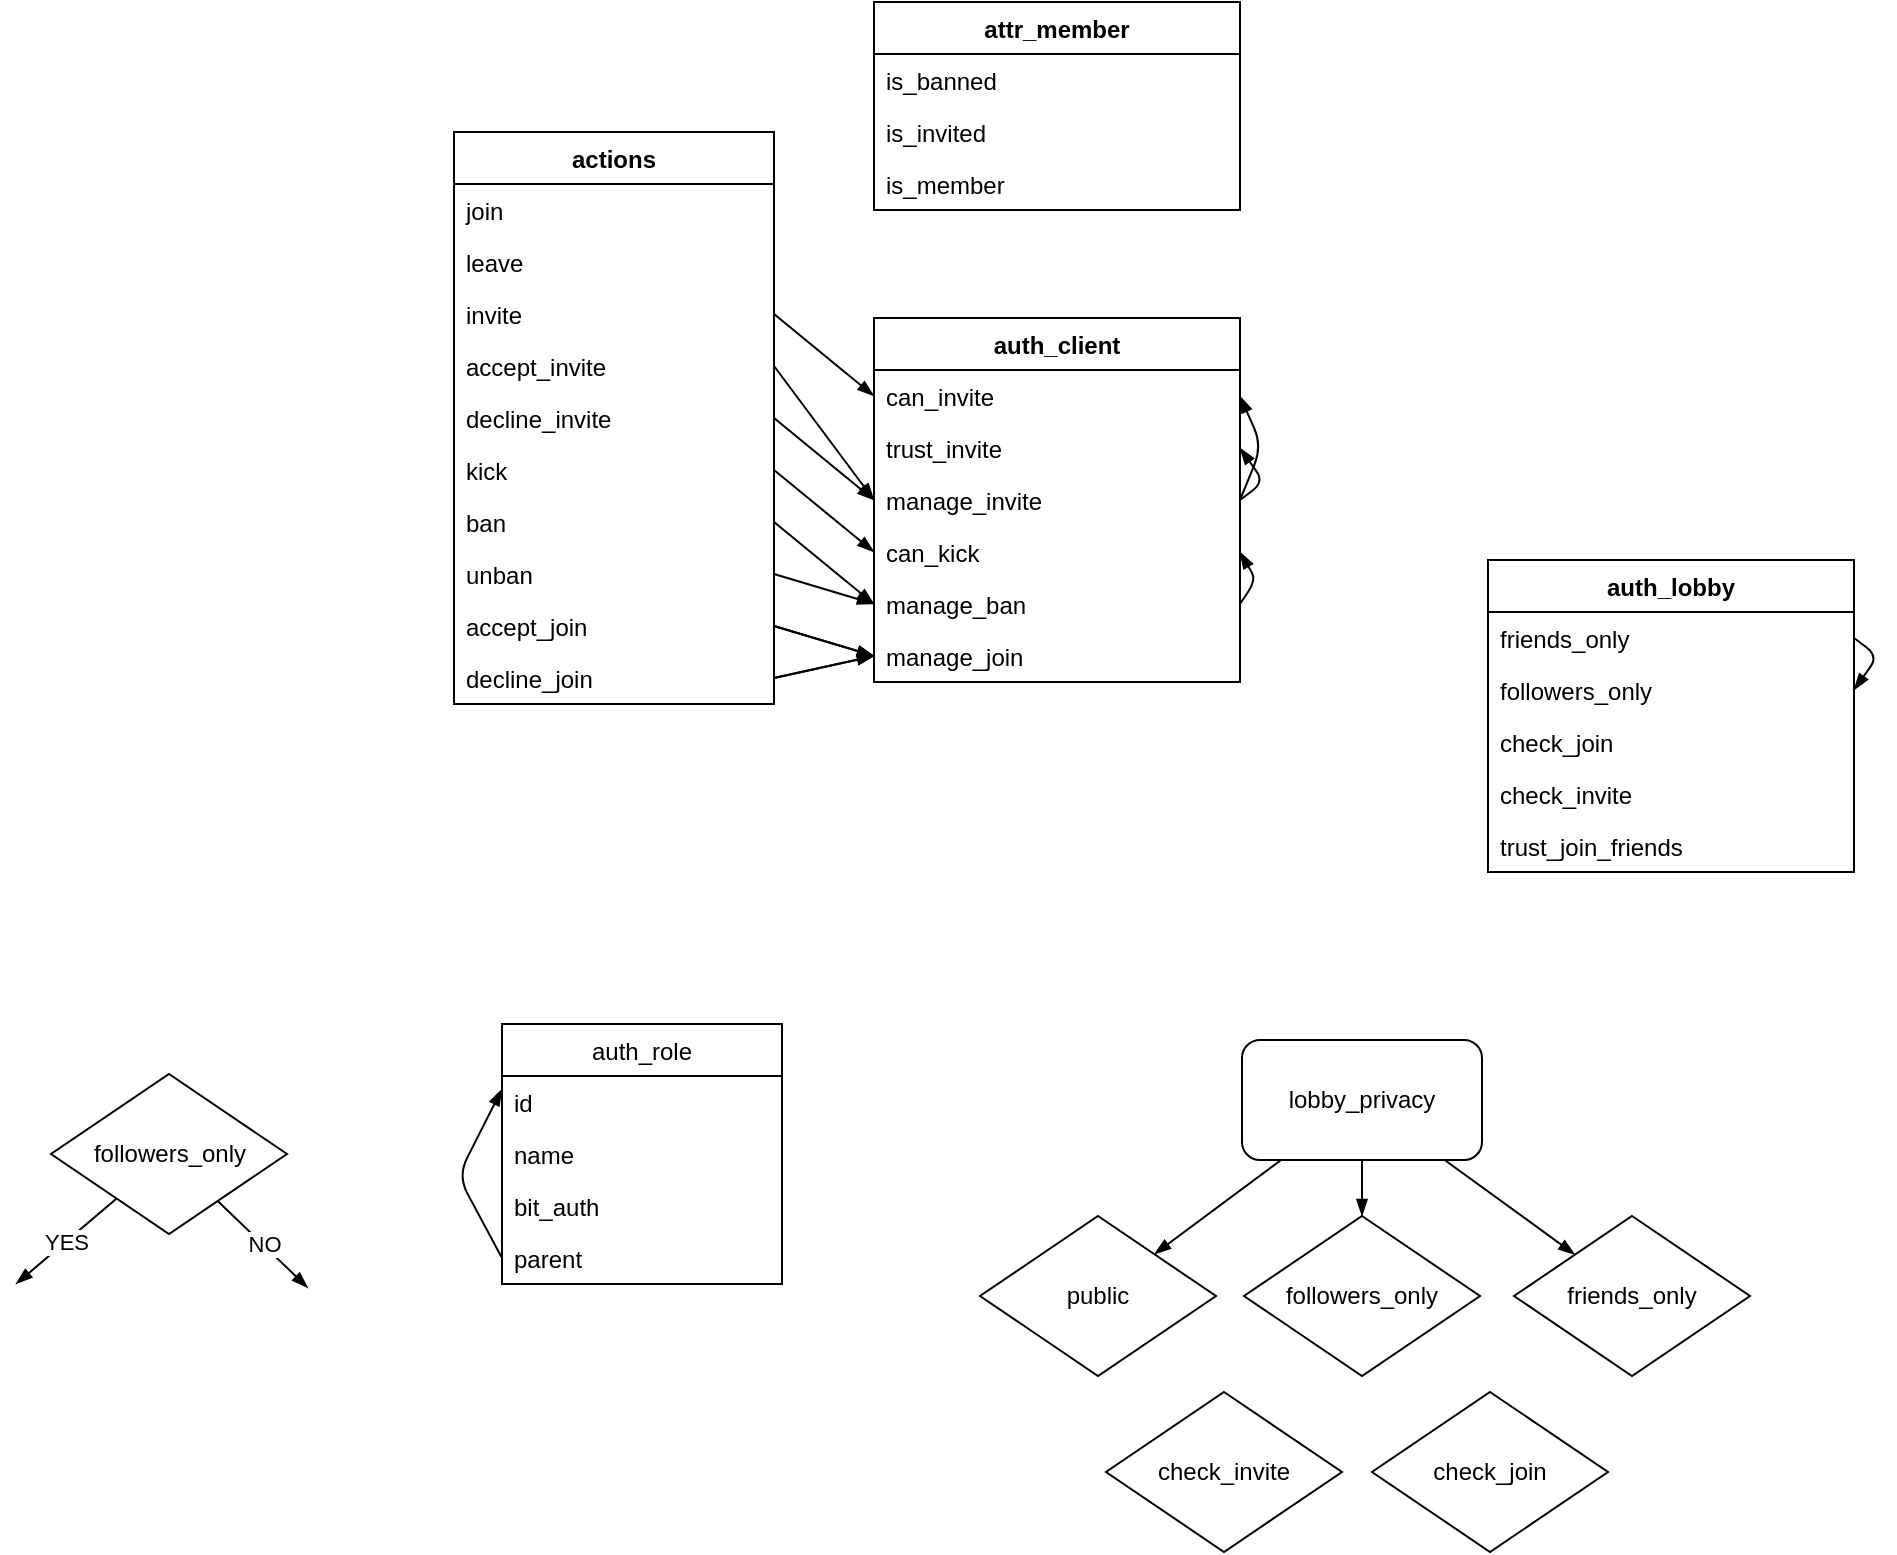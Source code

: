 <mxfile version="12.9.13" type="device"><diagram id="odDYBLWX8v9IzZ_abZ4O" name="Page-1"><mxGraphModel dx="2286" dy="918" grid="0" gridSize="10" guides="1" tooltips="1" connect="1" arrows="1" fold="1" page="0" pageScale="1" pageWidth="827" pageHeight="1169" math="0" shadow="0"><root><mxCell id="0"/><mxCell id="1" parent="0"/><mxCell id="HrsVtSaJy5qnkHQuRTk--20" style="rounded=0;orthogonalLoop=1;jettySize=auto;html=1;exitX=1;exitY=0.5;exitDx=0;exitDy=0;entryX=0;entryY=0.5;entryDx=0;entryDy=0;endArrow=blockThin;endFill=1;" parent="1" source="HrsVtSaJy5qnkHQuRTk--5" target="HrsVtSaJy5qnkHQuRTk--14" edge="1"><mxGeometry relative="1" as="geometry"><mxPoint x="231" y="210" as="targetPoint"/></mxGeometry></mxCell><mxCell id="HrsVtSaJy5qnkHQuRTk--21" style="rounded=0;orthogonalLoop=1;jettySize=auto;html=1;exitX=1;exitY=0.5;exitDx=0;exitDy=0;entryX=0;entryY=0.5;entryDx=0;entryDy=0;endArrow=blockThin;endFill=1;" parent="1" source="HrsVtSaJy5qnkHQuRTk--6" target="HrsVtSaJy5qnkHQuRTk--14" edge="1"><mxGeometry relative="1" as="geometry"><mxPoint x="266" y="331" as="targetPoint"/><mxPoint x="210" y="342.0" as="sourcePoint"/></mxGeometry></mxCell><mxCell id="HrsVtSaJy5qnkHQuRTk--22" style="rounded=0;orthogonalLoop=1;jettySize=auto;html=1;exitX=1;exitY=0.5;exitDx=0;exitDy=0;entryX=0;entryY=0.5;entryDx=0;entryDy=0;endArrow=blockThin;endFill=1;" parent="1" source="HrsVtSaJy5qnkHQuRTk--8" target="HrsVtSaJy5qnkHQuRTk--15" edge="1"><mxGeometry relative="1" as="geometry"><mxPoint x="266" y="331" as="targetPoint"/><mxPoint x="210" y="368" as="sourcePoint"/></mxGeometry></mxCell><mxCell id="HrsVtSaJy5qnkHQuRTk--23" style="rounded=0;orthogonalLoop=1;jettySize=auto;html=1;exitX=1;exitY=0.5;exitDx=0;exitDy=0;entryX=0;entryY=0.5;entryDx=0;entryDy=0;endArrow=blockThin;endFill=1;" parent="1" source="HrsVtSaJy5qnkHQuRTk--9" target="HrsVtSaJy5qnkHQuRTk--15" edge="1"><mxGeometry relative="1" as="geometry"><mxPoint x="266" y="357" as="targetPoint"/><mxPoint x="210" y="420" as="sourcePoint"/></mxGeometry></mxCell><mxCell id="HrsVtSaJy5qnkHQuRTk--24" style="rounded=0;orthogonalLoop=1;jettySize=auto;html=1;exitX=1;exitY=0.5;exitDx=0;exitDy=0;entryX=0;entryY=0.5;entryDx=0;entryDy=0;endArrow=blockThin;endFill=1;" parent="1" edge="1"><mxGeometry relative="1" as="geometry"><mxPoint x="250" y="477" as="targetPoint"/><mxPoint x="200" y="462" as="sourcePoint"/></mxGeometry></mxCell><mxCell id="HrsVtSaJy5qnkHQuRTk--25" style="rounded=0;orthogonalLoop=1;jettySize=auto;html=1;exitX=1;exitY=0.5;exitDx=0;exitDy=0;entryX=0;entryY=0.5;entryDx=0;entryDy=0;endArrow=blockThin;endFill=1;" parent="1" edge="1"><mxGeometry relative="1" as="geometry"><mxPoint x="250" y="477" as="targetPoint"/><mxPoint x="200" y="488" as="sourcePoint"/></mxGeometry></mxCell><mxCell id="HrsVtSaJy5qnkHQuRTk--26" style="rounded=0;orthogonalLoop=1;jettySize=auto;html=1;exitX=1;exitY=0.5;exitDx=0;exitDy=0;entryX=0;entryY=0.5;entryDx=0;entryDy=0;endArrow=blockThin;endFill=1;" parent="1" source="HrsVtSaJy5qnkHQuRTk--4" target="HrsVtSaJy5qnkHQuRTk--13" edge="1"><mxGeometry relative="1" as="geometry"><mxPoint x="266" y="357" as="targetPoint"/><mxPoint x="210" y="342.0" as="sourcePoint"/></mxGeometry></mxCell><mxCell id="HrsVtSaJy5qnkHQuRTk--27" style="rounded=0;orthogonalLoop=1;jettySize=auto;html=1;exitX=1;exitY=0.5;exitDx=0;exitDy=0;entryX=0;entryY=0.5;entryDx=0;entryDy=0;endArrow=blockThin;endFill=1;" parent="1" source="HrsVtSaJy5qnkHQuRTk--7" target="HrsVtSaJy5qnkHQuRTk--17" edge="1"><mxGeometry relative="1" as="geometry"><mxPoint x="266" y="331" as="targetPoint"/><mxPoint x="210" y="316" as="sourcePoint"/></mxGeometry></mxCell><mxCell id="HrsVtSaJy5qnkHQuRTk--1" value="actions" style="swimlane;fontStyle=1;align=center;verticalAlign=top;childLayout=stackLayout;horizontal=1;startSize=26;horizontalStack=0;resizeParent=1;resizeParentMax=0;resizeLast=0;collapsible=1;marginBottom=0;" parent="1" vertex="1"><mxGeometry x="40" y="215" width="160" height="286" as="geometry"/></mxCell><mxCell id="HrsVtSaJy5qnkHQuRTk--2" value="join" style="text;strokeColor=none;fillColor=none;align=left;verticalAlign=top;spacingLeft=4;spacingRight=4;overflow=hidden;rotatable=0;points=[[0,0.5],[1,0.5]];portConstraint=eastwest;" parent="HrsVtSaJy5qnkHQuRTk--1" vertex="1"><mxGeometry y="26" width="160" height="26" as="geometry"/></mxCell><mxCell id="HrsVtSaJy5qnkHQuRTk--3" value="leave" style="text;strokeColor=none;fillColor=none;align=left;verticalAlign=top;spacingLeft=4;spacingRight=4;overflow=hidden;rotatable=0;points=[[0,0.5],[1,0.5]];portConstraint=eastwest;" parent="HrsVtSaJy5qnkHQuRTk--1" vertex="1"><mxGeometry y="52" width="160" height="26" as="geometry"/></mxCell><mxCell id="HrsVtSaJy5qnkHQuRTk--4" value="invite" style="text;strokeColor=none;fillColor=none;align=left;verticalAlign=top;spacingLeft=4;spacingRight=4;overflow=hidden;rotatable=0;points=[[0,0.5],[1,0.5]];portConstraint=eastwest;" parent="HrsVtSaJy5qnkHQuRTk--1" vertex="1"><mxGeometry y="78" width="160" height="26" as="geometry"/></mxCell><mxCell id="HrsVtSaJy5qnkHQuRTk--5" value="accept_invite" style="text;strokeColor=none;fillColor=none;align=left;verticalAlign=top;spacingLeft=4;spacingRight=4;overflow=hidden;rotatable=0;points=[[0,0.5],[1,0.5]];portConstraint=eastwest;" parent="HrsVtSaJy5qnkHQuRTk--1" vertex="1"><mxGeometry y="104" width="160" height="26" as="geometry"/></mxCell><mxCell id="HrsVtSaJy5qnkHQuRTk--6" value="decline_invite" style="text;strokeColor=none;fillColor=none;align=left;verticalAlign=top;spacingLeft=4;spacingRight=4;overflow=hidden;rotatable=0;points=[[0,0.5],[1,0.5]];portConstraint=eastwest;" parent="HrsVtSaJy5qnkHQuRTk--1" vertex="1"><mxGeometry y="130" width="160" height="26" as="geometry"/></mxCell><mxCell id="HrsVtSaJy5qnkHQuRTk--7" value="kick" style="text;strokeColor=none;fillColor=none;align=left;verticalAlign=top;spacingLeft=4;spacingRight=4;overflow=hidden;rotatable=0;points=[[0,0.5],[1,0.5]];portConstraint=eastwest;" parent="HrsVtSaJy5qnkHQuRTk--1" vertex="1"><mxGeometry y="156" width="160" height="26" as="geometry"/></mxCell><mxCell id="HrsVtSaJy5qnkHQuRTk--8" value="ban" style="text;strokeColor=none;fillColor=none;align=left;verticalAlign=top;spacingLeft=4;spacingRight=4;overflow=hidden;rotatable=0;points=[[0,0.5],[1,0.5]];portConstraint=eastwest;" parent="HrsVtSaJy5qnkHQuRTk--1" vertex="1"><mxGeometry y="182" width="160" height="26" as="geometry"/></mxCell><mxCell id="HrsVtSaJy5qnkHQuRTk--9" value="unban" style="text;strokeColor=none;fillColor=none;align=left;verticalAlign=top;spacingLeft=4;spacingRight=4;overflow=hidden;rotatable=0;points=[[0,0.5],[1,0.5]];portConstraint=eastwest;" parent="HrsVtSaJy5qnkHQuRTk--1" vertex="1"><mxGeometry y="208" width="160" height="26" as="geometry"/></mxCell><mxCell id="vyKpdtbqhhZf73C09X7d-13" value="accept_join" style="text;strokeColor=none;fillColor=none;align=left;verticalAlign=top;spacingLeft=4;spacingRight=4;overflow=hidden;rotatable=0;points=[[0,0.5],[1,0.5]];portConstraint=eastwest;" parent="HrsVtSaJy5qnkHQuRTk--1" vertex="1"><mxGeometry y="234" width="160" height="26" as="geometry"/></mxCell><mxCell id="vyKpdtbqhhZf73C09X7d-14" value="decline_join" style="text;strokeColor=none;fillColor=none;align=left;verticalAlign=top;spacingLeft=4;spacingRight=4;overflow=hidden;rotatable=0;points=[[0,0.5],[1,0.5]];portConstraint=eastwest;" parent="HrsVtSaJy5qnkHQuRTk--1" vertex="1"><mxGeometry y="260" width="160" height="26" as="geometry"/></mxCell><mxCell id="HrsVtSaJy5qnkHQuRTk--12" value="auth_client" style="swimlane;fontStyle=1;align=center;verticalAlign=top;childLayout=stackLayout;horizontal=1;startSize=26;horizontalStack=0;resizeParent=1;resizeParentMax=0;resizeLast=0;collapsible=1;marginBottom=0;" parent="1" vertex="1"><mxGeometry x="250" y="308" width="183" height="182" as="geometry"/></mxCell><mxCell id="HrsVtSaJy5qnkHQuRTk--13" value="can_invite" style="text;strokeColor=none;fillColor=none;align=left;verticalAlign=top;spacingLeft=4;spacingRight=4;overflow=hidden;rotatable=0;points=[[0,0.5],[1,0.5]];portConstraint=eastwest;" parent="HrsVtSaJy5qnkHQuRTk--12" vertex="1"><mxGeometry y="26" width="183" height="26" as="geometry"/></mxCell><mxCell id="JdQPHwbYwERIF87UWvYj-5" value="trust_invite" style="text;strokeColor=none;fillColor=none;align=left;verticalAlign=top;spacingLeft=4;spacingRight=4;overflow=hidden;rotatable=0;points=[[0,0.5],[1,0.5]];portConstraint=eastwest;" parent="HrsVtSaJy5qnkHQuRTk--12" vertex="1"><mxGeometry y="52" width="183" height="26" as="geometry"/></mxCell><mxCell id="HrsVtSaJy5qnkHQuRTk--14" value="manage_invite" style="text;strokeColor=none;fillColor=none;align=left;verticalAlign=top;spacingLeft=4;spacingRight=4;overflow=hidden;rotatable=0;points=[[0,0.5],[1,0.5]];portConstraint=eastwest;" parent="HrsVtSaJy5qnkHQuRTk--12" vertex="1"><mxGeometry y="78" width="183" height="26" as="geometry"/></mxCell><mxCell id="HrsVtSaJy5qnkHQuRTk--17" value="can_kick" style="text;strokeColor=none;fillColor=none;align=left;verticalAlign=top;spacingLeft=4;spacingRight=4;overflow=hidden;rotatable=0;points=[[0,0.5],[1,0.5]];portConstraint=eastwest;" parent="HrsVtSaJy5qnkHQuRTk--12" vertex="1"><mxGeometry y="104" width="183" height="26" as="geometry"/></mxCell><mxCell id="HrsVtSaJy5qnkHQuRTk--15" value="manage_ban" style="text;strokeColor=none;fillColor=none;align=left;verticalAlign=top;spacingLeft=4;spacingRight=4;overflow=hidden;rotatable=0;points=[[0,0.5],[1,0.5]];portConstraint=eastwest;" parent="HrsVtSaJy5qnkHQuRTk--12" vertex="1"><mxGeometry y="130" width="183" height="26" as="geometry"/></mxCell><mxCell id="vyKpdtbqhhZf73C09X7d-15" value="manage_join" style="text;strokeColor=none;fillColor=none;align=left;verticalAlign=top;spacingLeft=4;spacingRight=4;overflow=hidden;rotatable=0;points=[[0,0.5],[1,0.5]];portConstraint=eastwest;" parent="HrsVtSaJy5qnkHQuRTk--12" vertex="1"><mxGeometry y="156" width="183" height="26" as="geometry"/></mxCell><mxCell id="HrsVtSaJy5qnkHQuRTk--18" style="rounded=1;orthogonalLoop=1;jettySize=auto;html=1;entryX=1;entryY=0.5;entryDx=0;entryDy=0;endArrow=blockThin;endFill=1;exitX=1;exitY=0.5;exitDx=0;exitDy=0;" parent="HrsVtSaJy5qnkHQuRTk--12" source="HrsVtSaJy5qnkHQuRTk--15" target="HrsVtSaJy5qnkHQuRTk--17" edge="1"><mxGeometry relative="1" as="geometry"><mxPoint x="193" y="-42" as="sourcePoint"/><mxPoint x="193" y="-35" as="targetPoint"/><Array as="points"><mxPoint x="191" y="131"/></Array></mxGeometry></mxCell><mxCell id="HrsVtSaJy5qnkHQuRTk--19" style="rounded=1;orthogonalLoop=1;jettySize=auto;html=1;entryX=1;entryY=0.5;entryDx=0;entryDy=0;endArrow=blockThin;endFill=1;exitX=1;exitY=0.5;exitDx=0;exitDy=0;" parent="HrsVtSaJy5qnkHQuRTk--12" source="HrsVtSaJy5qnkHQuRTk--14" target="HrsVtSaJy5qnkHQuRTk--13" edge="1"><mxGeometry relative="1" as="geometry"><mxPoint x="193.0" y="101.0" as="sourcePoint"/><mxPoint x="193.0" y="153" as="targetPoint"/><Array as="points"><mxPoint x="194" y="64"/></Array></mxGeometry></mxCell><mxCell id="ETrpGK7KhGxjXoR2gGDa-1" style="rounded=1;orthogonalLoop=1;jettySize=auto;html=1;entryX=1;entryY=0.5;entryDx=0;entryDy=0;endArrow=blockThin;endFill=1;exitX=1;exitY=0.5;exitDx=0;exitDy=0;" edge="1" parent="HrsVtSaJy5qnkHQuRTk--12" source="HrsVtSaJy5qnkHQuRTk--14" target="JdQPHwbYwERIF87UWvYj-5"><mxGeometry relative="1" as="geometry"><mxPoint x="193" y="101" as="sourcePoint"/><mxPoint x="193" y="49" as="targetPoint"/><Array as="points"><mxPoint x="195" y="82"/></Array></mxGeometry></mxCell><mxCell id="gWsnhFlt2KZLBsLXnIDE-1" value="followers_only" style="rhombus;whiteSpace=wrap;html=1;" parent="1" vertex="1"><mxGeometry x="-161.5" y="686" width="118" height="80" as="geometry"/></mxCell><mxCell id="KIZkNd_GCqH1abTraQo9-12" value="NO" style="rounded=0;orthogonalLoop=1;jettySize=auto;html=1;endArrow=blockThin;endFill=1;" parent="1" source="gWsnhFlt2KZLBsLXnIDE-1" edge="1"><mxGeometry relative="1" as="geometry"><mxPoint x="-33" y="793" as="targetPoint"/><mxPoint x="-271.723" y="653.003" as="sourcePoint"/></mxGeometry></mxCell><mxCell id="KIZkNd_GCqH1abTraQo9-13" value="YES" style="rounded=0;orthogonalLoop=1;jettySize=auto;html=1;endArrow=blockThin;endFill=1;" parent="1" source="gWsnhFlt2KZLBsLXnIDE-1" edge="1"><mxGeometry relative="1" as="geometry"><mxPoint x="-179" y="791" as="targetPoint"/><mxPoint x="-246.003" y="652.996" as="sourcePoint"/></mxGeometry></mxCell><mxCell id="_tsnmdf3Hs2aY00BNb_2-2" value="lobby_privacy" style="rounded=1;whiteSpace=wrap;html=1;" parent="1" vertex="1"><mxGeometry x="434" y="669" width="120" height="60" as="geometry"/></mxCell><mxCell id="_tsnmdf3Hs2aY00BNb_2-4" value="followers_only" style="rhombus;whiteSpace=wrap;html=1;" parent="1" vertex="1"><mxGeometry x="435" y="757" width="118" height="80" as="geometry"/></mxCell><mxCell id="_tsnmdf3Hs2aY00BNb_2-7" style="rounded=0;orthogonalLoop=1;jettySize=auto;html=1;endArrow=blockThin;endFill=1;" parent="1" source="_tsnmdf3Hs2aY00BNb_2-2" target="_tsnmdf3Hs2aY00BNb_2-4" edge="1"><mxGeometry relative="1" as="geometry"><mxPoint x="70" y="754" as="targetPoint"/><mxPoint x="70" y="719" as="sourcePoint"/></mxGeometry></mxCell><mxCell id="vyKpdtbqhhZf73C09X7d-3" value="friends_only" style="rhombus;whiteSpace=wrap;html=1;" parent="1" vertex="1"><mxGeometry x="570" y="757" width="118" height="80" as="geometry"/></mxCell><mxCell id="vyKpdtbqhhZf73C09X7d-4" style="rounded=0;orthogonalLoop=1;jettySize=auto;html=1;endArrow=blockThin;endFill=1;" parent="1" source="_tsnmdf3Hs2aY00BNb_2-2" target="vyKpdtbqhhZf73C09X7d-3" edge="1"><mxGeometry relative="1" as="geometry"><mxPoint x="428.175" y="778.068" as="targetPoint"/><mxPoint x="471.065" y="739" as="sourcePoint"/></mxGeometry></mxCell><mxCell id="OCq0zcfLss9mkxnoOmP4-2" value="auth_role" style="swimlane;fontStyle=0;childLayout=stackLayout;horizontal=1;startSize=26;fillColor=none;horizontalStack=0;resizeParent=1;resizeParentMax=0;resizeLast=0;collapsible=1;marginBottom=0;" parent="1" vertex="1"><mxGeometry x="64" y="661" width="140" height="130" as="geometry"/></mxCell><mxCell id="OCq0zcfLss9mkxnoOmP4-3" value="id" style="text;strokeColor=none;fillColor=none;align=left;verticalAlign=top;spacingLeft=4;spacingRight=4;overflow=hidden;rotatable=0;points=[[0,0.5],[1,0.5]];portConstraint=eastwest;" parent="OCq0zcfLss9mkxnoOmP4-2" vertex="1"><mxGeometry y="26" width="140" height="26" as="geometry"/></mxCell><mxCell id="OCq0zcfLss9mkxnoOmP4-8" value="name" style="text;strokeColor=none;fillColor=none;align=left;verticalAlign=top;spacingLeft=4;spacingRight=4;overflow=hidden;rotatable=0;points=[[0,0.5],[1,0.5]];portConstraint=eastwest;" parent="OCq0zcfLss9mkxnoOmP4-2" vertex="1"><mxGeometry y="52" width="140" height="26" as="geometry"/></mxCell><mxCell id="OCq0zcfLss9mkxnoOmP4-4" value="bit_auth" style="text;strokeColor=none;fillColor=none;align=left;verticalAlign=top;spacingLeft=4;spacingRight=4;overflow=hidden;rotatable=0;points=[[0,0.5],[1,0.5]];portConstraint=eastwest;" parent="OCq0zcfLss9mkxnoOmP4-2" vertex="1"><mxGeometry y="78" width="140" height="26" as="geometry"/></mxCell><mxCell id="OCq0zcfLss9mkxnoOmP4-5" value="parent" style="text;strokeColor=none;fillColor=none;align=left;verticalAlign=top;spacingLeft=4;spacingRight=4;overflow=hidden;rotatable=0;points=[[0,0.5],[1,0.5]];portConstraint=eastwest;" parent="OCq0zcfLss9mkxnoOmP4-2" vertex="1"><mxGeometry y="104" width="140" height="26" as="geometry"/></mxCell><mxCell id="OCq0zcfLss9mkxnoOmP4-6" style="rounded=0;orthogonalLoop=1;jettySize=auto;html=1;exitX=0;exitY=0.5;exitDx=0;exitDy=0;endArrow=blockThin;endFill=1;" parent="OCq0zcfLss9mkxnoOmP4-2" source="OCq0zcfLss9mkxnoOmP4-5" target="OCq0zcfLss9mkxnoOmP4-2" edge="1"><mxGeometry relative="1" as="geometry"><mxPoint x="-60" y="-162" as="targetPoint"/><mxPoint x="-110" y="-125" as="sourcePoint"/></mxGeometry></mxCell><mxCell id="OCq0zcfLss9mkxnoOmP4-7" style="rounded=1;orthogonalLoop=1;jettySize=auto;html=1;exitX=0;exitY=0.5;exitDx=0;exitDy=0;endArrow=blockThin;endFill=1;entryX=0;entryY=0.25;entryDx=0;entryDy=0;" parent="OCq0zcfLss9mkxnoOmP4-2" source="OCq0zcfLss9mkxnoOmP4-5" target="OCq0zcfLss9mkxnoOmP4-2" edge="1"><mxGeometry relative="1" as="geometry"><mxPoint x="-25" y="15" as="targetPoint"/><mxPoint x="-181" y="-117" as="sourcePoint"/><Array as="points"><mxPoint x="-22" y="76"/></Array></mxGeometry></mxCell><mxCell id="vyKpdtbqhhZf73C09X7d-7" value="public" style="rhombus;whiteSpace=wrap;html=1;" parent="1" vertex="1"><mxGeometry x="303" y="757" width="118" height="80" as="geometry"/></mxCell><mxCell id="vyKpdtbqhhZf73C09X7d-8" style="rounded=0;orthogonalLoop=1;jettySize=auto;html=1;endArrow=blockThin;endFill=1;" parent="1" source="_tsnmdf3Hs2aY00BNb_2-2" target="vyKpdtbqhhZf73C09X7d-7" edge="1"><mxGeometry relative="1" as="geometry"><mxPoint x="609.576" y="780.948" as="targetPoint"/><mxPoint x="548.022" y="739" as="sourcePoint"/></mxGeometry></mxCell><mxCell id="vyKpdtbqhhZf73C09X7d-9" value="check_join" style="rhombus;whiteSpace=wrap;html=1;" parent="1" vertex="1"><mxGeometry x="499" y="845" width="118" height="80" as="geometry"/></mxCell><mxCell id="vyKpdtbqhhZf73C09X7d-16" style="rounded=0;orthogonalLoop=1;jettySize=auto;html=1;exitX=1;exitY=0.5;exitDx=0;exitDy=0;entryX=0;entryY=0.5;entryDx=0;entryDy=0;endArrow=blockThin;endFill=1;" parent="1" source="vyKpdtbqhhZf73C09X7d-13" target="vyKpdtbqhhZf73C09X7d-15" edge="1"><mxGeometry relative="1" as="geometry"><mxPoint x="260" y="461" as="targetPoint"/><mxPoint x="210" y="498" as="sourcePoint"/></mxGeometry></mxCell><mxCell id="vyKpdtbqhhZf73C09X7d-17" style="rounded=0;orthogonalLoop=1;jettySize=auto;html=1;exitX=1;exitY=0.5;exitDx=0;exitDy=0;entryX=0;entryY=0.5;entryDx=0;entryDy=0;endArrow=blockThin;endFill=1;" parent="1" source="vyKpdtbqhhZf73C09X7d-14" target="vyKpdtbqhhZf73C09X7d-15" edge="1"><mxGeometry relative="1" as="geometry"><mxPoint x="260" y="487" as="targetPoint"/><mxPoint x="210" y="524" as="sourcePoint"/></mxGeometry></mxCell><mxCell id="6gXeT6Wzex1O0FtL46bi-2" value="check_invite" style="rhombus;whiteSpace=wrap;html=1;" parent="1" vertex="1"><mxGeometry x="366" y="845" width="118" height="80" as="geometry"/></mxCell><mxCell id="HrsVtSaJy5qnkHQuRTk--28" value="attr_member" style="swimlane;fontStyle=1;align=center;verticalAlign=top;childLayout=stackLayout;horizontal=1;startSize=26;horizontalStack=0;resizeParent=1;resizeParentMax=0;resizeLast=0;collapsible=1;marginBottom=0;" parent="1" vertex="1"><mxGeometry x="250" y="150" width="183" height="104" as="geometry"/></mxCell><mxCell id="HrsVtSaJy5qnkHQuRTk--29" value="is_banned" style="text;strokeColor=none;fillColor=none;align=left;verticalAlign=top;spacingLeft=4;spacingRight=4;overflow=hidden;rotatable=0;points=[[0,0.5],[1,0.5]];portConstraint=eastwest;" parent="HrsVtSaJy5qnkHQuRTk--28" vertex="1"><mxGeometry y="26" width="183" height="26" as="geometry"/></mxCell><mxCell id="HrsVtSaJy5qnkHQuRTk--30" value="is_invited" style="text;strokeColor=none;fillColor=none;align=left;verticalAlign=top;spacingLeft=4;spacingRight=4;overflow=hidden;rotatable=0;points=[[0,0.5],[1,0.5]];portConstraint=eastwest;" parent="HrsVtSaJy5qnkHQuRTk--28" vertex="1"><mxGeometry y="52" width="183" height="26" as="geometry"/></mxCell><mxCell id="83X7BdvowM_7JP9HqSMp-2" value="is_member" style="text;strokeColor=none;fillColor=none;align=left;verticalAlign=top;spacingLeft=4;spacingRight=4;overflow=hidden;rotatable=0;points=[[0,0.5],[1,0.5]];portConstraint=eastwest;" parent="HrsVtSaJy5qnkHQuRTk--28" vertex="1"><mxGeometry y="78" width="183" height="26" as="geometry"/></mxCell><mxCell id="HrsVtSaJy5qnkHQuRTk--31" value="auth_lobby" style="swimlane;fontStyle=1;align=center;verticalAlign=top;childLayout=stackLayout;horizontal=1;startSize=26;horizontalStack=0;resizeParent=1;resizeParentMax=0;resizeLast=0;collapsible=1;marginBottom=0;" parent="1" vertex="1"><mxGeometry x="557" y="429" width="183" height="156" as="geometry"/></mxCell><mxCell id="HrsVtSaJy5qnkHQuRTk--32" style="rounded=1;orthogonalLoop=1;jettySize=auto;html=1;exitX=1;exitY=0.5;exitDx=0;exitDy=0;entryX=1;entryY=0.5;entryDx=0;entryDy=0;endArrow=blockThin;endFill=1;" parent="HrsVtSaJy5qnkHQuRTk--31" source="HrsVtSaJy5qnkHQuRTk--33" target="HrsVtSaJy5qnkHQuRTk--35" edge="1"><mxGeometry relative="1" as="geometry"><Array as="points"><mxPoint x="195" y="48"/></Array></mxGeometry></mxCell><mxCell id="HrsVtSaJy5qnkHQuRTk--33" value="friends_only" style="text;strokeColor=none;fillColor=none;align=left;verticalAlign=top;spacingLeft=4;spacingRight=4;overflow=hidden;rotatable=0;points=[[0,0.5],[1,0.5]];portConstraint=eastwest;" parent="HrsVtSaJy5qnkHQuRTk--31" vertex="1"><mxGeometry y="26" width="183" height="26" as="geometry"/></mxCell><mxCell id="HrsVtSaJy5qnkHQuRTk--34" value="" style="edgeStyle=none;rounded=1;orthogonalLoop=1;jettySize=auto;html=1;endArrow=blockThin;endFill=1;" parent="HrsVtSaJy5qnkHQuRTk--31" source="HrsVtSaJy5qnkHQuRTk--35" target="HrsVtSaJy5qnkHQuRTk--36" edge="1"><mxGeometry relative="1" as="geometry"/></mxCell><mxCell id="HrsVtSaJy5qnkHQuRTk--35" value="followers_only" style="text;strokeColor=none;fillColor=none;align=left;verticalAlign=top;spacingLeft=4;spacingRight=4;overflow=hidden;rotatable=0;points=[[0,0.5],[1,0.5]];portConstraint=eastwest;" parent="HrsVtSaJy5qnkHQuRTk--31" vertex="1"><mxGeometry y="52" width="183" height="26" as="geometry"/></mxCell><mxCell id="HrsVtSaJy5qnkHQuRTk--36" value="check_join" style="text;strokeColor=none;fillColor=none;align=left;verticalAlign=top;spacingLeft=4;spacingRight=4;overflow=hidden;rotatable=0;points=[[0,0.5],[1,0.5]];portConstraint=eastwest;" parent="HrsVtSaJy5qnkHQuRTk--31" vertex="1"><mxGeometry y="78" width="183" height="26" as="geometry"/></mxCell><mxCell id="peSvNKoVlFnEPIyV3YPy-1" value="check_invite" style="text;strokeColor=none;fillColor=none;align=left;verticalAlign=top;spacingLeft=4;spacingRight=4;overflow=hidden;rotatable=0;points=[[0,0.5],[1,0.5]];portConstraint=eastwest;" parent="HrsVtSaJy5qnkHQuRTk--31" vertex="1"><mxGeometry y="104" width="183" height="26" as="geometry"/></mxCell><mxCell id="KIQsW9MJnkWKguHsB2Rs-1" value="trust_join_friends" style="text;strokeColor=none;fillColor=none;align=left;verticalAlign=top;spacingLeft=4;spacingRight=4;overflow=hidden;rotatable=0;points=[[0,0.5],[1,0.5]];portConstraint=eastwest;" parent="HrsVtSaJy5qnkHQuRTk--31" vertex="1"><mxGeometry y="130" width="183" height="26" as="geometry"/></mxCell></root></mxGraphModel></diagram></mxfile>